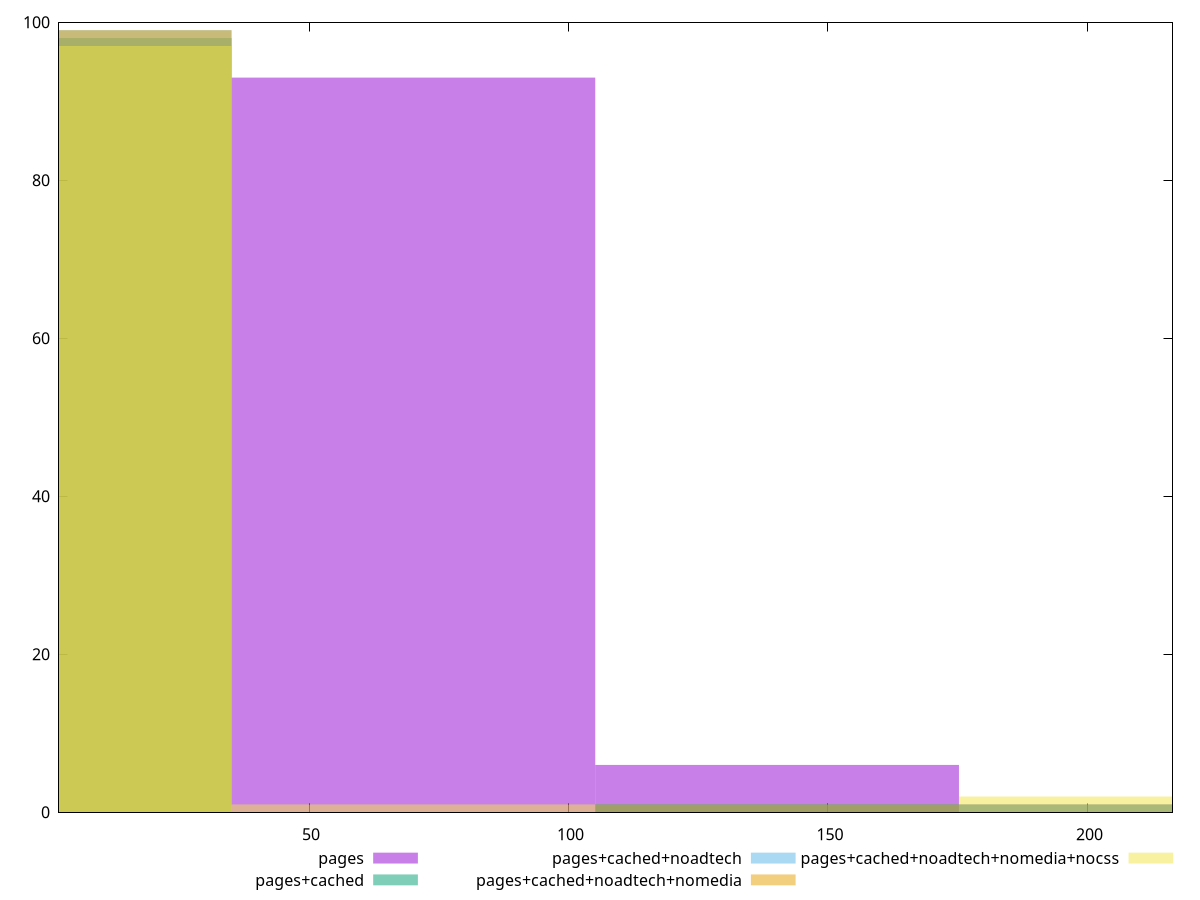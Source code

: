 reset

$pages <<EOF
140.20157389491007 6
70.10078694745503 93
210.3023608423651 1
EOF

$pagesCached <<EOF
140.20157389491007 1
210.3023608423651 1
0 98
EOF

$pagesCachedNoadtech <<EOF
140.20157389491007 1
0 99
EOF

$pagesCachedNoadtechNomedia <<EOF
140.20157389491007 1
0 99
EOF

$pagesCachedNoadtechNomediaNocss <<EOF
210.3023608423651 2
0 97
70.10078694745503 1
EOF

set key outside below
set boxwidth 70.10078694745503
set xrange [1.799:216.405]
set yrange [0:100]
set trange [0:100]
set style fill transparent solid 0.5 noborder
set terminal svg size 640, 530 enhanced background rgb 'white'
set output "report_00019_2021-02-10T18-14-37.922Z//server-response-time/comparison/histogram/all_raw.svg"

plot $pages title "pages" with boxes, \
     $pagesCached title "pages+cached" with boxes, \
     $pagesCachedNoadtech title "pages+cached+noadtech" with boxes, \
     $pagesCachedNoadtechNomedia title "pages+cached+noadtech+nomedia" with boxes, \
     $pagesCachedNoadtechNomediaNocss title "pages+cached+noadtech+nomedia+nocss" with boxes

reset
